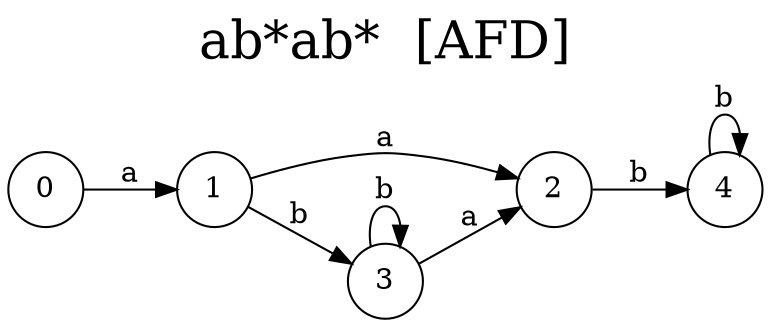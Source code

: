 digraph "Resultado Automata AFD" {
	label = "ab*ab*  [AFD]"
	labelloc  =  t
	fontsize  = 25
	rankdir=LR size="8,5"
	node [shape=doublecircle]
	node [shape=circle]
	0
	node [shape=none]
	node [shape=circle]
	0 -> 1[label="a"]
	1 -> 2[label="a"]
	1 -> 3[label="b"]
	3 -> 2[label="a"]
	3 -> 3[label="b"]
	2 -> 4[label="b"]
	4 -> 4[label="b"]
}